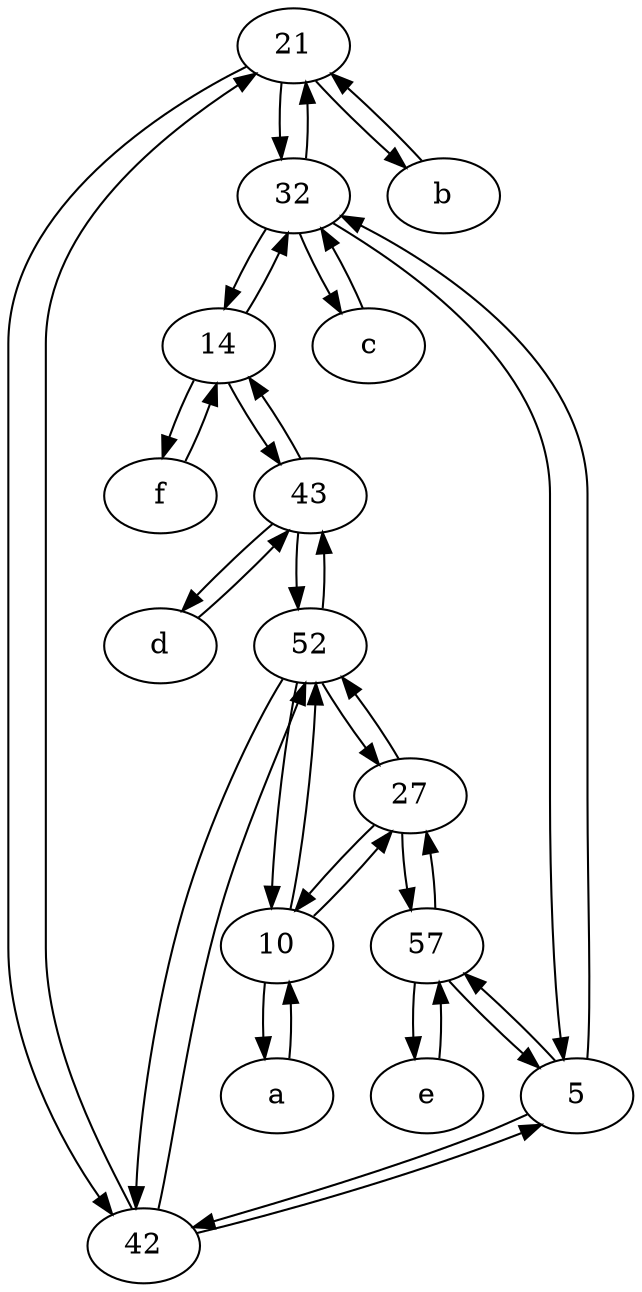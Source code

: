 digraph  {
	21;
	32;
	a [pos="40,10!"];
	43;
	10;
	5;
	42;
	c [pos="20,10!"];
	b [pos="50,20!"];
	14;
	27;
	57;
	e [pos="30,50!"];
	52;
	f [pos="15,45!"];
	d [pos="20,30!"];
	42 -> 52;
	27 -> 10;
	32 -> 14;
	52 -> 10;
	21 -> b;
	52 -> 42;
	43 -> d;
	e -> 57;
	5 -> 57;
	42 -> 21;
	57 -> 5;
	a -> 10;
	57 -> 27;
	27 -> 57;
	27 -> 52;
	57 -> e;
	b -> 21;
	10 -> a;
	21 -> 42;
	32 -> 5;
	14 -> 43;
	21 -> 32;
	32 -> c;
	42 -> 5;
	52 -> 27;
	c -> 32;
	52 -> 43;
	5 -> 42;
	f -> 14;
	43 -> 14;
	14 -> 32;
	10 -> 52;
	14 -> f;
	5 -> 32;
	43 -> 52;
	32 -> 21;
	10 -> 27;
	d -> 43;

	}